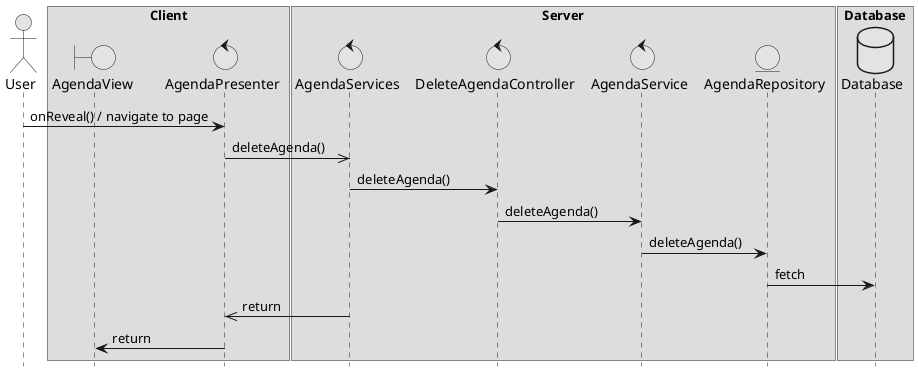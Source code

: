 @startuml  design4

skinparam monochrome true
skinparam shadowing false
hide footbox

actor User
boundary AgendaView
control AgendaPresenter
control AgendaServices
control DeleteAgendaController
control AgendaService
entity AgendaRepository
database Database 

box "Client"
participant AgendaView
participant AgendaPresenter 
end box

box "Server"
participant AgendaServices
participant DeleteAgendaController
participant AgendaService
participant AgendaRepository
end box

box "Database"
participant Database
end box

User -> AgendaPresenter : onReveal() / navigate to page 
AgendaPresenter ->> AgendaServices : deleteAgenda()
AgendaServices -> DeleteAgendaController : deleteAgenda()
DeleteAgendaController -> AgendaService : deleteAgenda()
AgendaService -> AgendaRepository : deleteAgenda()
AgendaRepository -> Database : fetch
AgendaServices ->> AgendaPresenter : return
AgendaPresenter -> AgendaView : return

@enduml